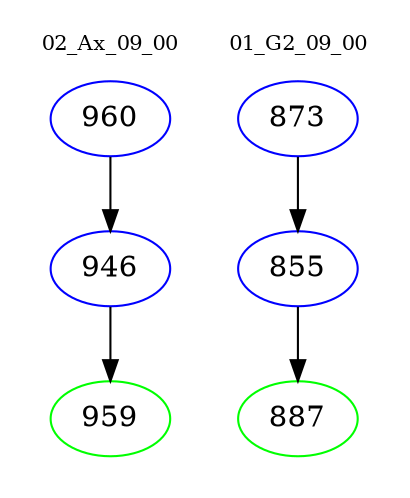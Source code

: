 digraph{
subgraph cluster_0 {
color = white
label = "02_Ax_09_00";
fontsize=10;
T0_960 [label="960", color="blue"]
T0_960 -> T0_946 [color="black"]
T0_946 [label="946", color="blue"]
T0_946 -> T0_959 [color="black"]
T0_959 [label="959", color="green"]
}
subgraph cluster_1 {
color = white
label = "01_G2_09_00";
fontsize=10;
T1_873 [label="873", color="blue"]
T1_873 -> T1_855 [color="black"]
T1_855 [label="855", color="blue"]
T1_855 -> T1_887 [color="black"]
T1_887 [label="887", color="green"]
}
}

